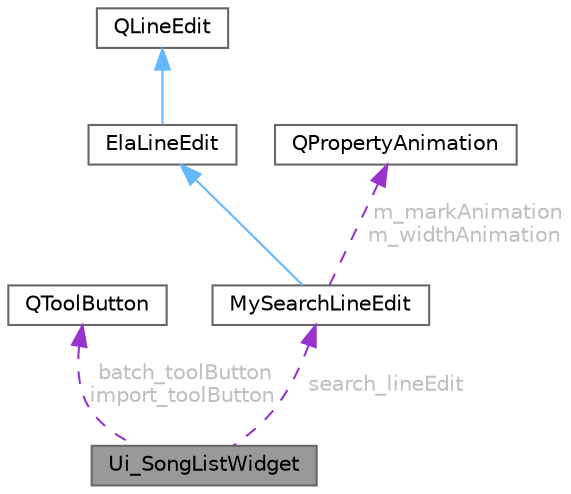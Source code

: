 digraph "Ui_SongListWidget"
{
 // LATEX_PDF_SIZE
  bgcolor="transparent";
  edge [fontname=Helvetica,fontsize=10,labelfontname=Helvetica,labelfontsize=10];
  node [fontname=Helvetica,fontsize=10,shape=box,height=0.2,width=0.4];
  Node1 [id="Node000001",label="Ui_SongListWidget",height=0.2,width=0.4,color="gray40", fillcolor="grey60", style="filled", fontcolor="black",tooltip=" "];
  Node2 -> Node1 [id="edge1_Node000001_Node000002",dir="back",color="darkorchid3",style="dashed",tooltip=" ",label=" batch_toolButton\nimport_toolButton",fontcolor="grey" ];
  Node2 [id="Node000002",label="QToolButton",height=0.2,width=0.4,color="gray40", fillcolor="white", style="filled",URL="$class_q_tool_button.html",tooltip="工具按钮类"];
  Node3 -> Node1 [id="edge2_Node000001_Node000003",dir="back",color="darkorchid3",style="dashed",tooltip=" ",label=" search_lineEdit",fontcolor="grey" ];
  Node3 [id="Node000003",label="MySearchLineEdit",height=0.2,width=0.4,color="gray40", fillcolor="white", style="filled",URL="$class_my_search_line_edit.html",tooltip="自定义搜索输入框类，继承自 QLineEdit，支持焦点动画和自定义右键菜单"];
  Node4 -> Node3 [id="edge3_Node000003_Node000004",dir="back",color="steelblue1",style="solid",tooltip=" "];
  Node4 [id="Node000004",label="ElaLineEdit",height=0.2,width=0.4,color="gray40", fillcolor="white", style="filled",URL="$class_ela_line_edit.html",tooltip=" "];
  Node5 -> Node4 [id="edge4_Node000004_Node000005",dir="back",color="steelblue1",style="solid",tooltip=" "];
  Node5 [id="Node000005",label="QLineEdit",height=0.2,width=0.4,color="gray40", fillcolor="white", style="filled",tooltip=" "];
  Node6 -> Node3 [id="edge5_Node000003_Node000006",dir="back",color="darkorchid3",style="dashed",tooltip=" ",label=" m_markAnimation\nm_widthAnimation",fontcolor="grey" ];
  Node6 [id="Node000006",label="QPropertyAnimation",height=0.2,width=0.4,color="gray40", fillcolor="white", style="filled",URL="$class_q_property_animation.html",tooltip="Qt 属性动画类，用于窗口缩放动画"];
}
